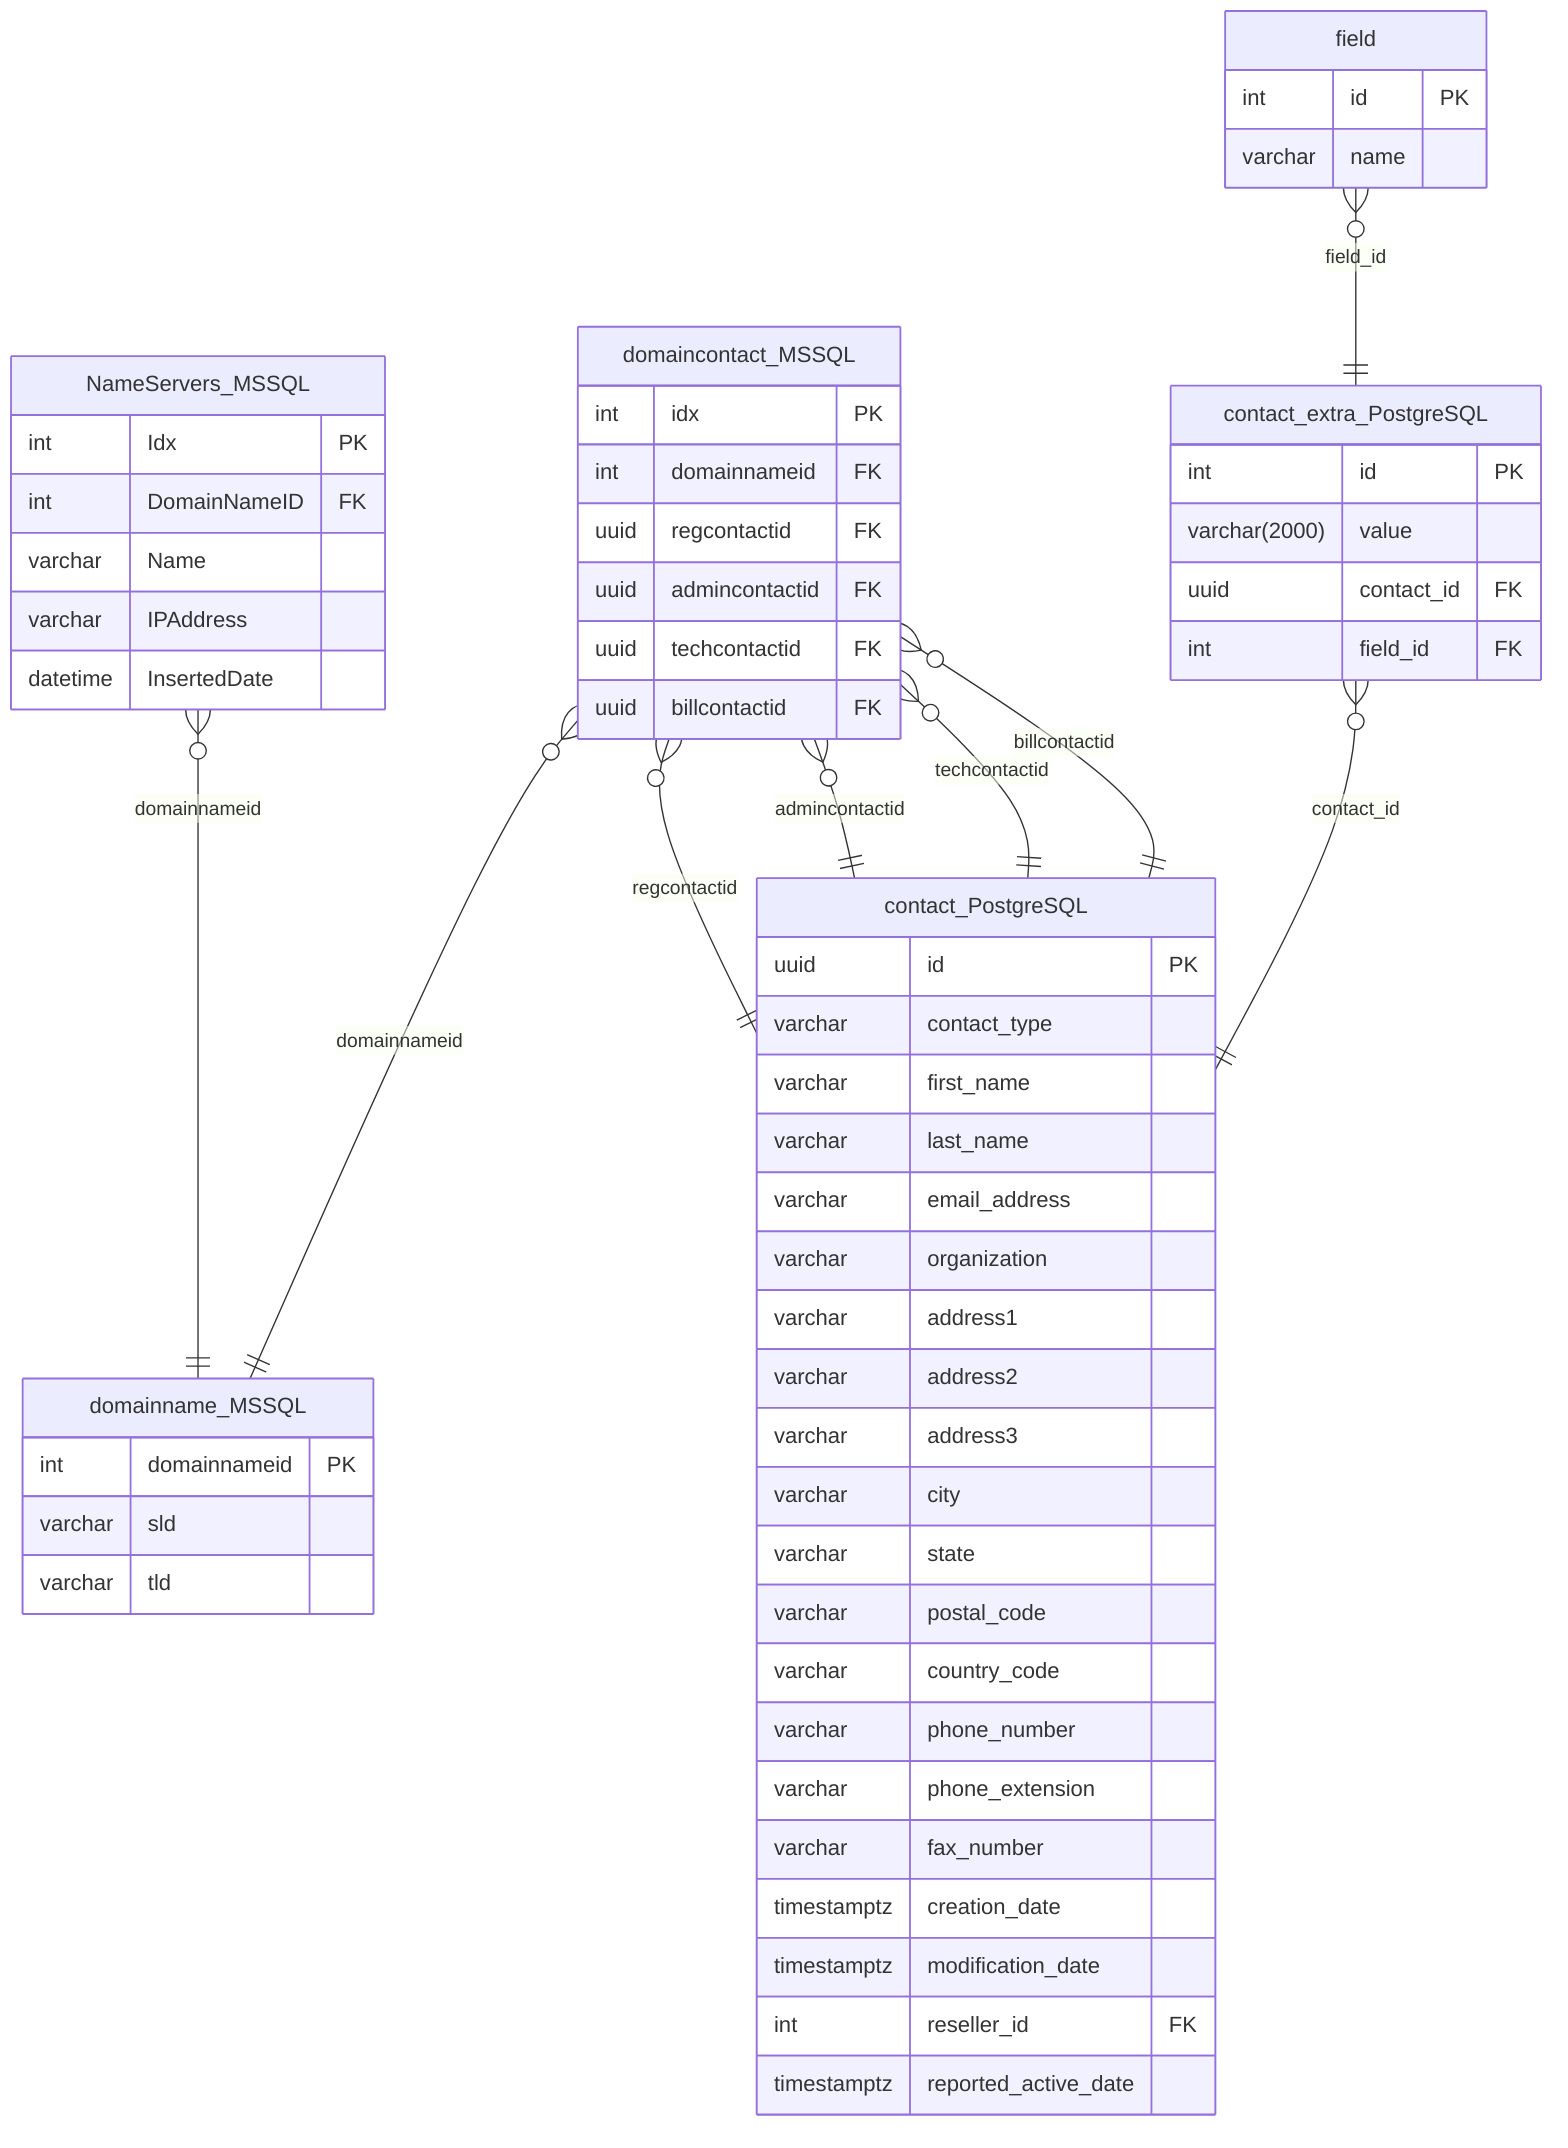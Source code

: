 erDiagram  
	  NameServers_MSSQL{
     int Idx PK
	int DomainNameID FK
	varchar Name 
	varchar IPAddress 
	datetime InsertedDate 
    }

     domainname_MSSQL {        
      int domainnameid PK 
	  varchar sld
	  varchar tld 
	  
    }

    domaincontact_MSSQL {     
	int idx PK
	int domainnameid FK
	uuid regcontactid FK
	uuid admincontactid FK
	uuid techcontactid FK
	uuid billcontactid FK	
    }

    contact_PostgreSQL{
    uuid id PK
	varchar contact_type 
    varchar first_name 
	varchar last_name 
	varchar email_address 
	varchar organization 
	varchar address1 
	varchar address2 
	varchar address3 
	varchar city 
	varchar state 
	varchar postal_code 
	varchar country_code 
	varchar phone_number 
	varchar phone_extension 
	varchar fax_number 
	timestamptz creation_date 
	timestamptz modification_date 
	int reseller_id FK
	timestamptz reported_active_date 
    }

    contact_extra_PostgreSQL{
    int id PK 
	varchar(2000) value 
	uuid contact_id  FK
	int field_id   FK
    }

	field{
	int id PK
	varchar name
	}  
    
    
    
    domaincontact_MSSQL }o--|| domainname_MSSQL : "domainnameid"
    domaincontact_MSSQL }o--|| contact_PostgreSQL : "regcontactid"
    domaincontact_MSSQL }o--|| contact_PostgreSQL : "admincontactid"
    domaincontact_MSSQL }o--|| contact_PostgreSQL : "techcontactid"
    domaincontact_MSSQL }o--|| contact_PostgreSQL : "billcontactid"
    field  }o--|| contact_extra_PostgreSQL : "field_id"
	contact_extra_PostgreSQL }o--|| contact_PostgreSQL : "contact_id"
	NameServers_MSSQL }o--|| domainname_MSSQL : "domainnameid"